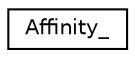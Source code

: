 digraph "Graphical Class Hierarchy"
{
  edge [fontname="Helvetica",fontsize="10",labelfontname="Helvetica",labelfontsize="10"];
  node [fontname="Helvetica",fontsize="10",shape=record];
  rankdir="LR";
  Node0 [label="Affinity_",height=0.2,width=0.4,color="black", fillcolor="white", style="filled",URL="$structAffinity__.html"];
}
